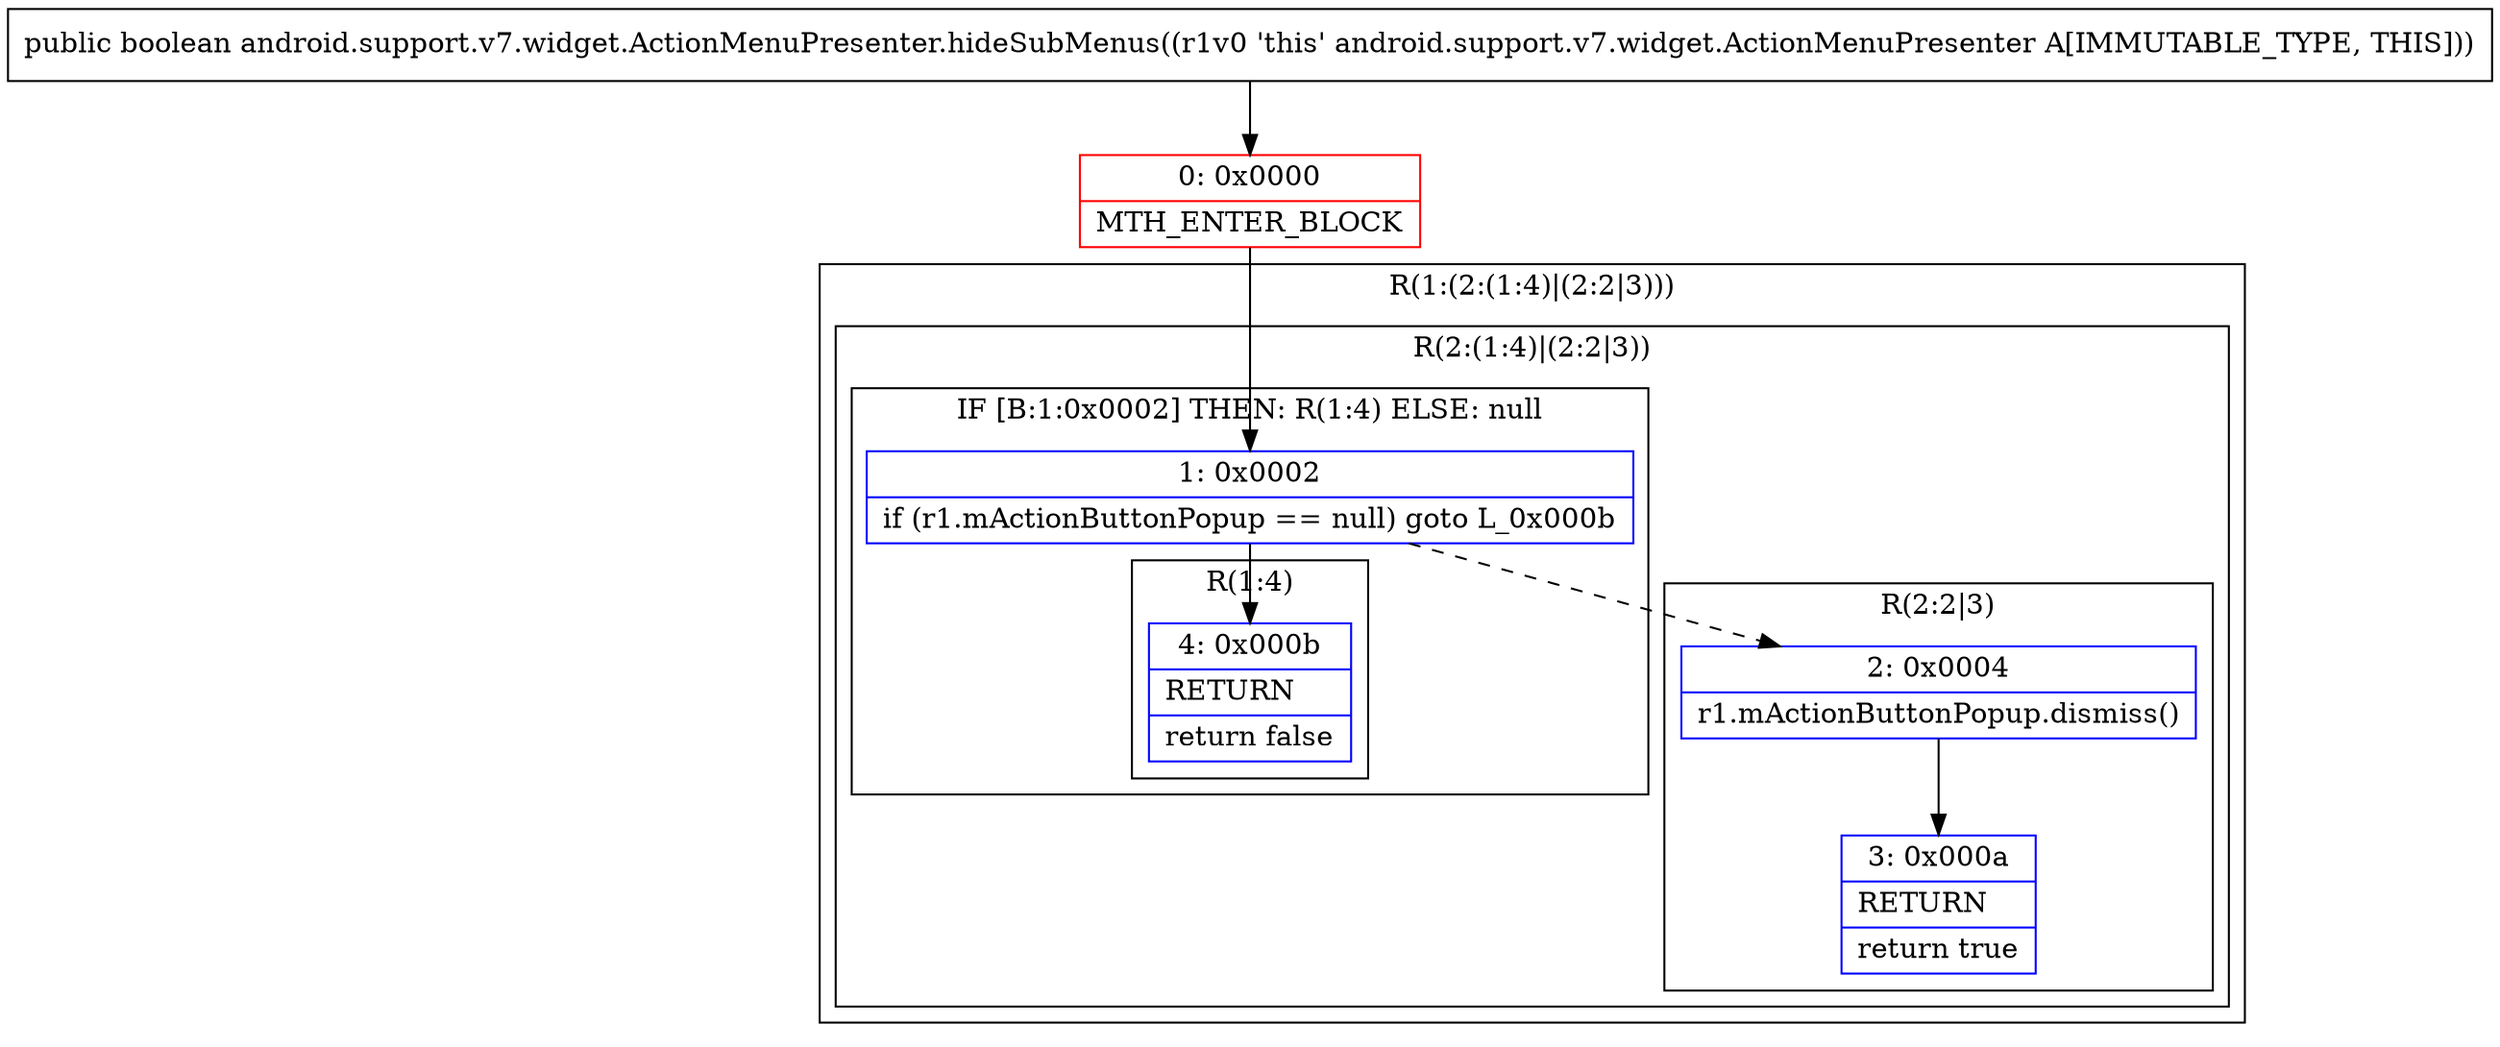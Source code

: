 digraph "CFG forandroid.support.v7.widget.ActionMenuPresenter.hideSubMenus()Z" {
subgraph cluster_Region_843784055 {
label = "R(1:(2:(1:4)|(2:2|3)))";
node [shape=record,color=blue];
subgraph cluster_Region_1232745163 {
label = "R(2:(1:4)|(2:2|3))";
node [shape=record,color=blue];
subgraph cluster_IfRegion_1309908950 {
label = "IF [B:1:0x0002] THEN: R(1:4) ELSE: null";
node [shape=record,color=blue];
Node_1 [shape=record,label="{1\:\ 0x0002|if (r1.mActionButtonPopup == null) goto L_0x000b\l}"];
subgraph cluster_Region_1765078202 {
label = "R(1:4)";
node [shape=record,color=blue];
Node_4 [shape=record,label="{4\:\ 0x000b|RETURN\l|return false\l}"];
}
}
subgraph cluster_Region_57605708 {
label = "R(2:2|3)";
node [shape=record,color=blue];
Node_2 [shape=record,label="{2\:\ 0x0004|r1.mActionButtonPopup.dismiss()\l}"];
Node_3 [shape=record,label="{3\:\ 0x000a|RETURN\l|return true\l}"];
}
}
}
Node_0 [shape=record,color=red,label="{0\:\ 0x0000|MTH_ENTER_BLOCK\l}"];
MethodNode[shape=record,label="{public boolean android.support.v7.widget.ActionMenuPresenter.hideSubMenus((r1v0 'this' android.support.v7.widget.ActionMenuPresenter A[IMMUTABLE_TYPE, THIS])) }"];
MethodNode -> Node_0;
Node_1 -> Node_2[style=dashed];
Node_1 -> Node_4;
Node_2 -> Node_3;
Node_0 -> Node_1;
}

